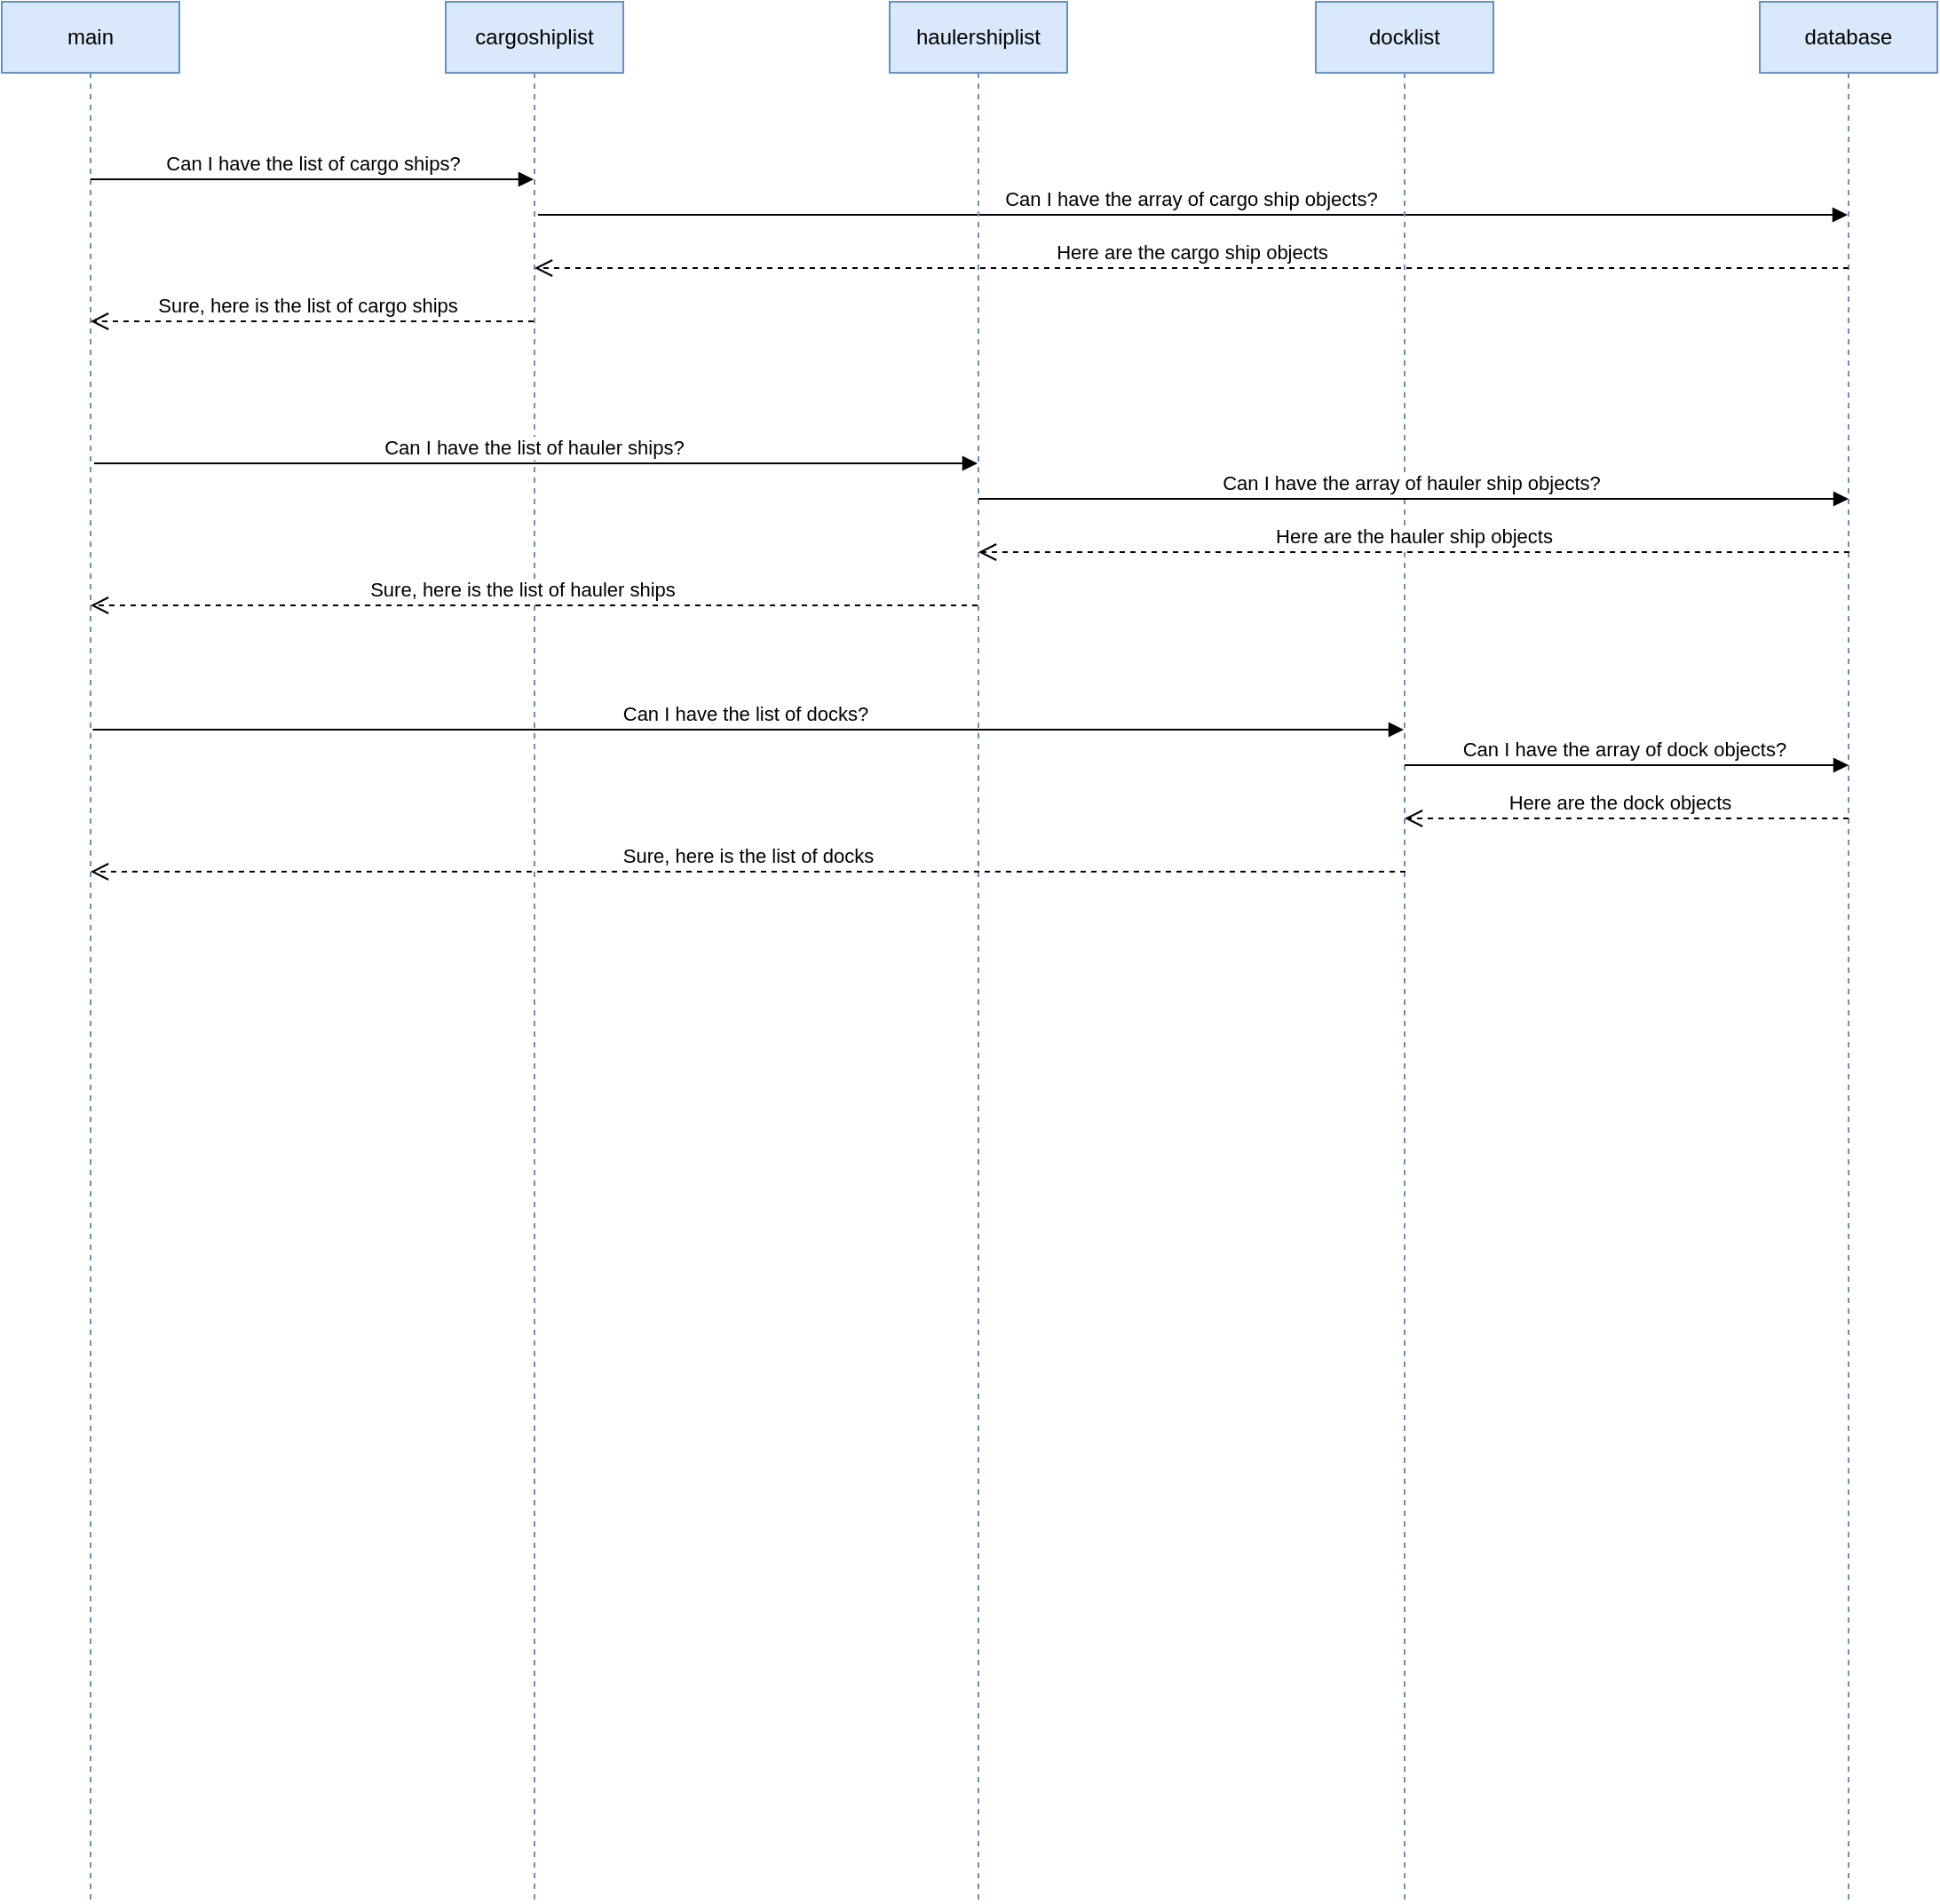 <mxfile>
    <diagram id="9rLuqHWpSjgM-6zIRIyI" name="Page-1">
        <mxGraphModel dx="1290" dy="912" grid="1" gridSize="10" guides="1" tooltips="1" connect="1" arrows="1" fold="1" page="1" pageScale="1" pageWidth="1700" pageHeight="1100" math="0" shadow="0">
            <root>
                <mxCell id="0"/>
                <mxCell id="1" parent="0"/>
                <mxCell id="2" value="main" style="shape=umlLifeline;perimeter=lifelinePerimeter;whiteSpace=wrap;html=1;container=1;collapsible=0;recursiveResize=0;outlineConnect=0;fillColor=#dae8fc;strokeColor=#6c8ebf;" vertex="1" parent="1">
                    <mxGeometry x="90" y="40" width="100" height="1070" as="geometry"/>
                </mxCell>
                <mxCell id="16" value="Can I have the list of cargo ships?" style="html=1;verticalAlign=bottom;endArrow=block;" edge="1" parent="2" target="3">
                    <mxGeometry width="80" relative="1" as="geometry">
                        <mxPoint x="50" y="100" as="sourcePoint"/>
                        <mxPoint x="130" y="100" as="targetPoint"/>
                    </mxGeometry>
                </mxCell>
                <mxCell id="3" value="cargoshiplist" style="shape=umlLifeline;perimeter=lifelinePerimeter;whiteSpace=wrap;html=1;container=1;collapsible=0;recursiveResize=0;outlineConnect=0;fillColor=#dae8fc;strokeColor=#6c8ebf;" vertex="1" parent="1">
                    <mxGeometry x="340" y="40" width="100" height="1070" as="geometry"/>
                </mxCell>
                <mxCell id="10" value="Can I have the array of cargo ship objects?&amp;nbsp;" style="html=1;verticalAlign=bottom;endArrow=block;" edge="1" parent="3" target="6">
                    <mxGeometry width="80" relative="1" as="geometry">
                        <mxPoint x="52" y="120" as="sourcePoint"/>
                        <mxPoint x="132" y="120" as="targetPoint"/>
                    </mxGeometry>
                </mxCell>
                <mxCell id="12" value="Can I have the list of hauler ships?&amp;nbsp;" style="html=1;verticalAlign=bottom;endArrow=block;" edge="1" parent="3" target="4">
                    <mxGeometry x="0.001" width="80" relative="1" as="geometry">
                        <mxPoint x="-198" y="260" as="sourcePoint"/>
                        <mxPoint x="290" y="260" as="targetPoint"/>
                        <mxPoint as="offset"/>
                    </mxGeometry>
                </mxCell>
                <mxCell id="4" value="haulershiplist" style="shape=umlLifeline;perimeter=lifelinePerimeter;whiteSpace=wrap;html=1;container=1;collapsible=0;recursiveResize=0;outlineConnect=0;fillColor=#dae8fc;strokeColor=#6c8ebf;" vertex="1" parent="1">
                    <mxGeometry x="590" y="40" width="100" height="1070" as="geometry"/>
                </mxCell>
                <mxCell id="5" value="docklist" style="shape=umlLifeline;perimeter=lifelinePerimeter;whiteSpace=wrap;html=1;container=1;collapsible=0;recursiveResize=0;outlineConnect=0;fillColor=#dae8fc;strokeColor=#6c8ebf;" vertex="1" parent="1">
                    <mxGeometry x="830" y="40" width="100" height="1070" as="geometry"/>
                </mxCell>
                <mxCell id="18" value="Sure, here is the list of docks" style="html=1;verticalAlign=bottom;endArrow=open;dashed=1;endSize=8;" edge="1" parent="5">
                    <mxGeometry relative="1" as="geometry">
                        <mxPoint x="50.5" y="490" as="sourcePoint"/>
                        <mxPoint x="-690" y="490" as="targetPoint"/>
                    </mxGeometry>
                </mxCell>
                <mxCell id="6" value="database" style="shape=umlLifeline;perimeter=lifelinePerimeter;whiteSpace=wrap;html=1;container=1;collapsible=0;recursiveResize=0;outlineConnect=0;fillColor=#dae8fc;strokeColor=#6c8ebf;" vertex="1" parent="1">
                    <mxGeometry x="1080" y="40" width="100" height="1070" as="geometry"/>
                </mxCell>
                <mxCell id="14" value="Here are the hauler ship objects" style="html=1;verticalAlign=bottom;endArrow=open;dashed=1;endSize=8;" edge="1" parent="6">
                    <mxGeometry relative="1" as="geometry">
                        <mxPoint x="50.5" y="310" as="sourcePoint"/>
                        <mxPoint x="-440" y="310" as="targetPoint"/>
                    </mxGeometry>
                </mxCell>
                <mxCell id="20" value="Here are the dock objects" style="html=1;verticalAlign=bottom;endArrow=open;dashed=1;endSize=8;" edge="1" parent="6">
                    <mxGeometry x="0.032" relative="1" as="geometry">
                        <mxPoint x="50" y="460" as="sourcePoint"/>
                        <mxPoint x="-200" y="460" as="targetPoint"/>
                        <mxPoint as="offset"/>
                        <Array as="points">
                            <mxPoint x="-39.5" y="460"/>
                        </Array>
                    </mxGeometry>
                </mxCell>
                <mxCell id="9" value="Sure, here is the list of cargo ships" style="html=1;verticalAlign=bottom;endArrow=open;dashed=1;endSize=8;" edge="1" parent="1" source="3" target="2">
                    <mxGeometry x="0.028" relative="1" as="geometry">
                        <mxPoint x="390" y="180" as="sourcePoint"/>
                        <mxPoint x="310" y="180" as="targetPoint"/>
                        <mxPoint as="offset"/>
                        <Array as="points">
                            <mxPoint x="300" y="220"/>
                        </Array>
                    </mxGeometry>
                </mxCell>
                <mxCell id="11" value="Here are the cargo ship objects" style="html=1;verticalAlign=bottom;endArrow=open;dashed=1;endSize=8;" edge="1" parent="1" target="3">
                    <mxGeometry relative="1" as="geometry">
                        <mxPoint x="1130" y="190" as="sourcePoint"/>
                        <mxPoint x="1050" y="190" as="targetPoint"/>
                    </mxGeometry>
                </mxCell>
                <mxCell id="13" value="Can I have the array of hauler ship objects?&amp;nbsp;" style="html=1;verticalAlign=bottom;endArrow=block;" edge="1" parent="1">
                    <mxGeometry width="80" relative="1" as="geometry">
                        <mxPoint x="640" y="320" as="sourcePoint"/>
                        <mxPoint x="1130" y="320" as="targetPoint"/>
                    </mxGeometry>
                </mxCell>
                <mxCell id="17" value="Can I have the list of docks?&amp;nbsp;" style="html=1;verticalAlign=bottom;endArrow=block;" edge="1" parent="1" target="5">
                    <mxGeometry width="80" relative="1" as="geometry">
                        <mxPoint x="141.25" y="450" as="sourcePoint"/>
                        <mxPoint x="638.75" y="450" as="targetPoint"/>
                    </mxGeometry>
                </mxCell>
                <mxCell id="19" value="Can I have the array of dock objects?&amp;nbsp;" style="html=1;verticalAlign=bottom;endArrow=block;" edge="1" parent="1" source="5">
                    <mxGeometry width="80" relative="1" as="geometry">
                        <mxPoint x="650" y="470" as="sourcePoint"/>
                        <mxPoint x="1130" y="470" as="targetPoint"/>
                    </mxGeometry>
                </mxCell>
                <mxCell id="15" value="Sure, here is the list of hauler ships" style="html=1;verticalAlign=bottom;endArrow=open;dashed=1;endSize=8;" edge="1" parent="1" source="4" target="2">
                    <mxGeometry x="0.028" relative="1" as="geometry">
                        <mxPoint x="640" y="370" as="sourcePoint"/>
                        <mxPoint x="390" y="370" as="targetPoint"/>
                        <mxPoint as="offset"/>
                        <Array as="points">
                            <mxPoint x="551" y="380"/>
                            <mxPoint x="530" y="380"/>
                        </Array>
                    </mxGeometry>
                </mxCell>
            </root>
        </mxGraphModel>
    </diagram>
</mxfile>
